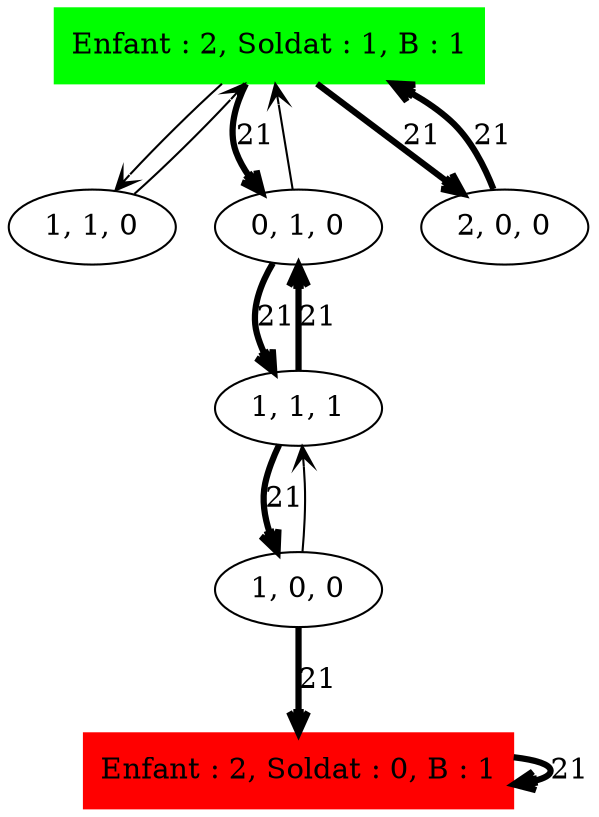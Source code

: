 digraph Soldat_Sol_ {
	initial [label="Enfant : 2, Soldat : 1, B : 1" color=green shape=box style=filled]
	final [label="Enfant : 2, Soldat : 0, B : 1" color=red shape=box style=filled]
	initial -> "1, 1, 0" [arrowhead=open]
	initial -> "0, 1, 0" [label=21 arrowhead=open penwidth=3]
	initial -> "2, 0, 0" [label=21 arrowhead=open penwidth=3]
	"2, 0, 0" -> initial [label=21 arrowhead=open penwidth=3]
	"0, 1, 0" -> "1, 1, 1" [label=21 arrowhead=open penwidth=3]
	"0, 1, 0" -> initial [arrowhead=open]
	"1, 1, 1" -> "0, 1, 0" [label=21 arrowhead=open penwidth=3]
	"1, 1, 1" -> "1, 0, 0" [label=21 arrowhead=open penwidth=3]
	"1, 0, 0" -> final [label=21 arrowhead=open penwidth=3]
	"1, 0, 0" -> "1, 1, 1" [arrowhead=open]
	final -> final [label=21 arrowhead=open penwidth=3]
	"1, 1, 0" -> initial [arrowhead=open]
}
